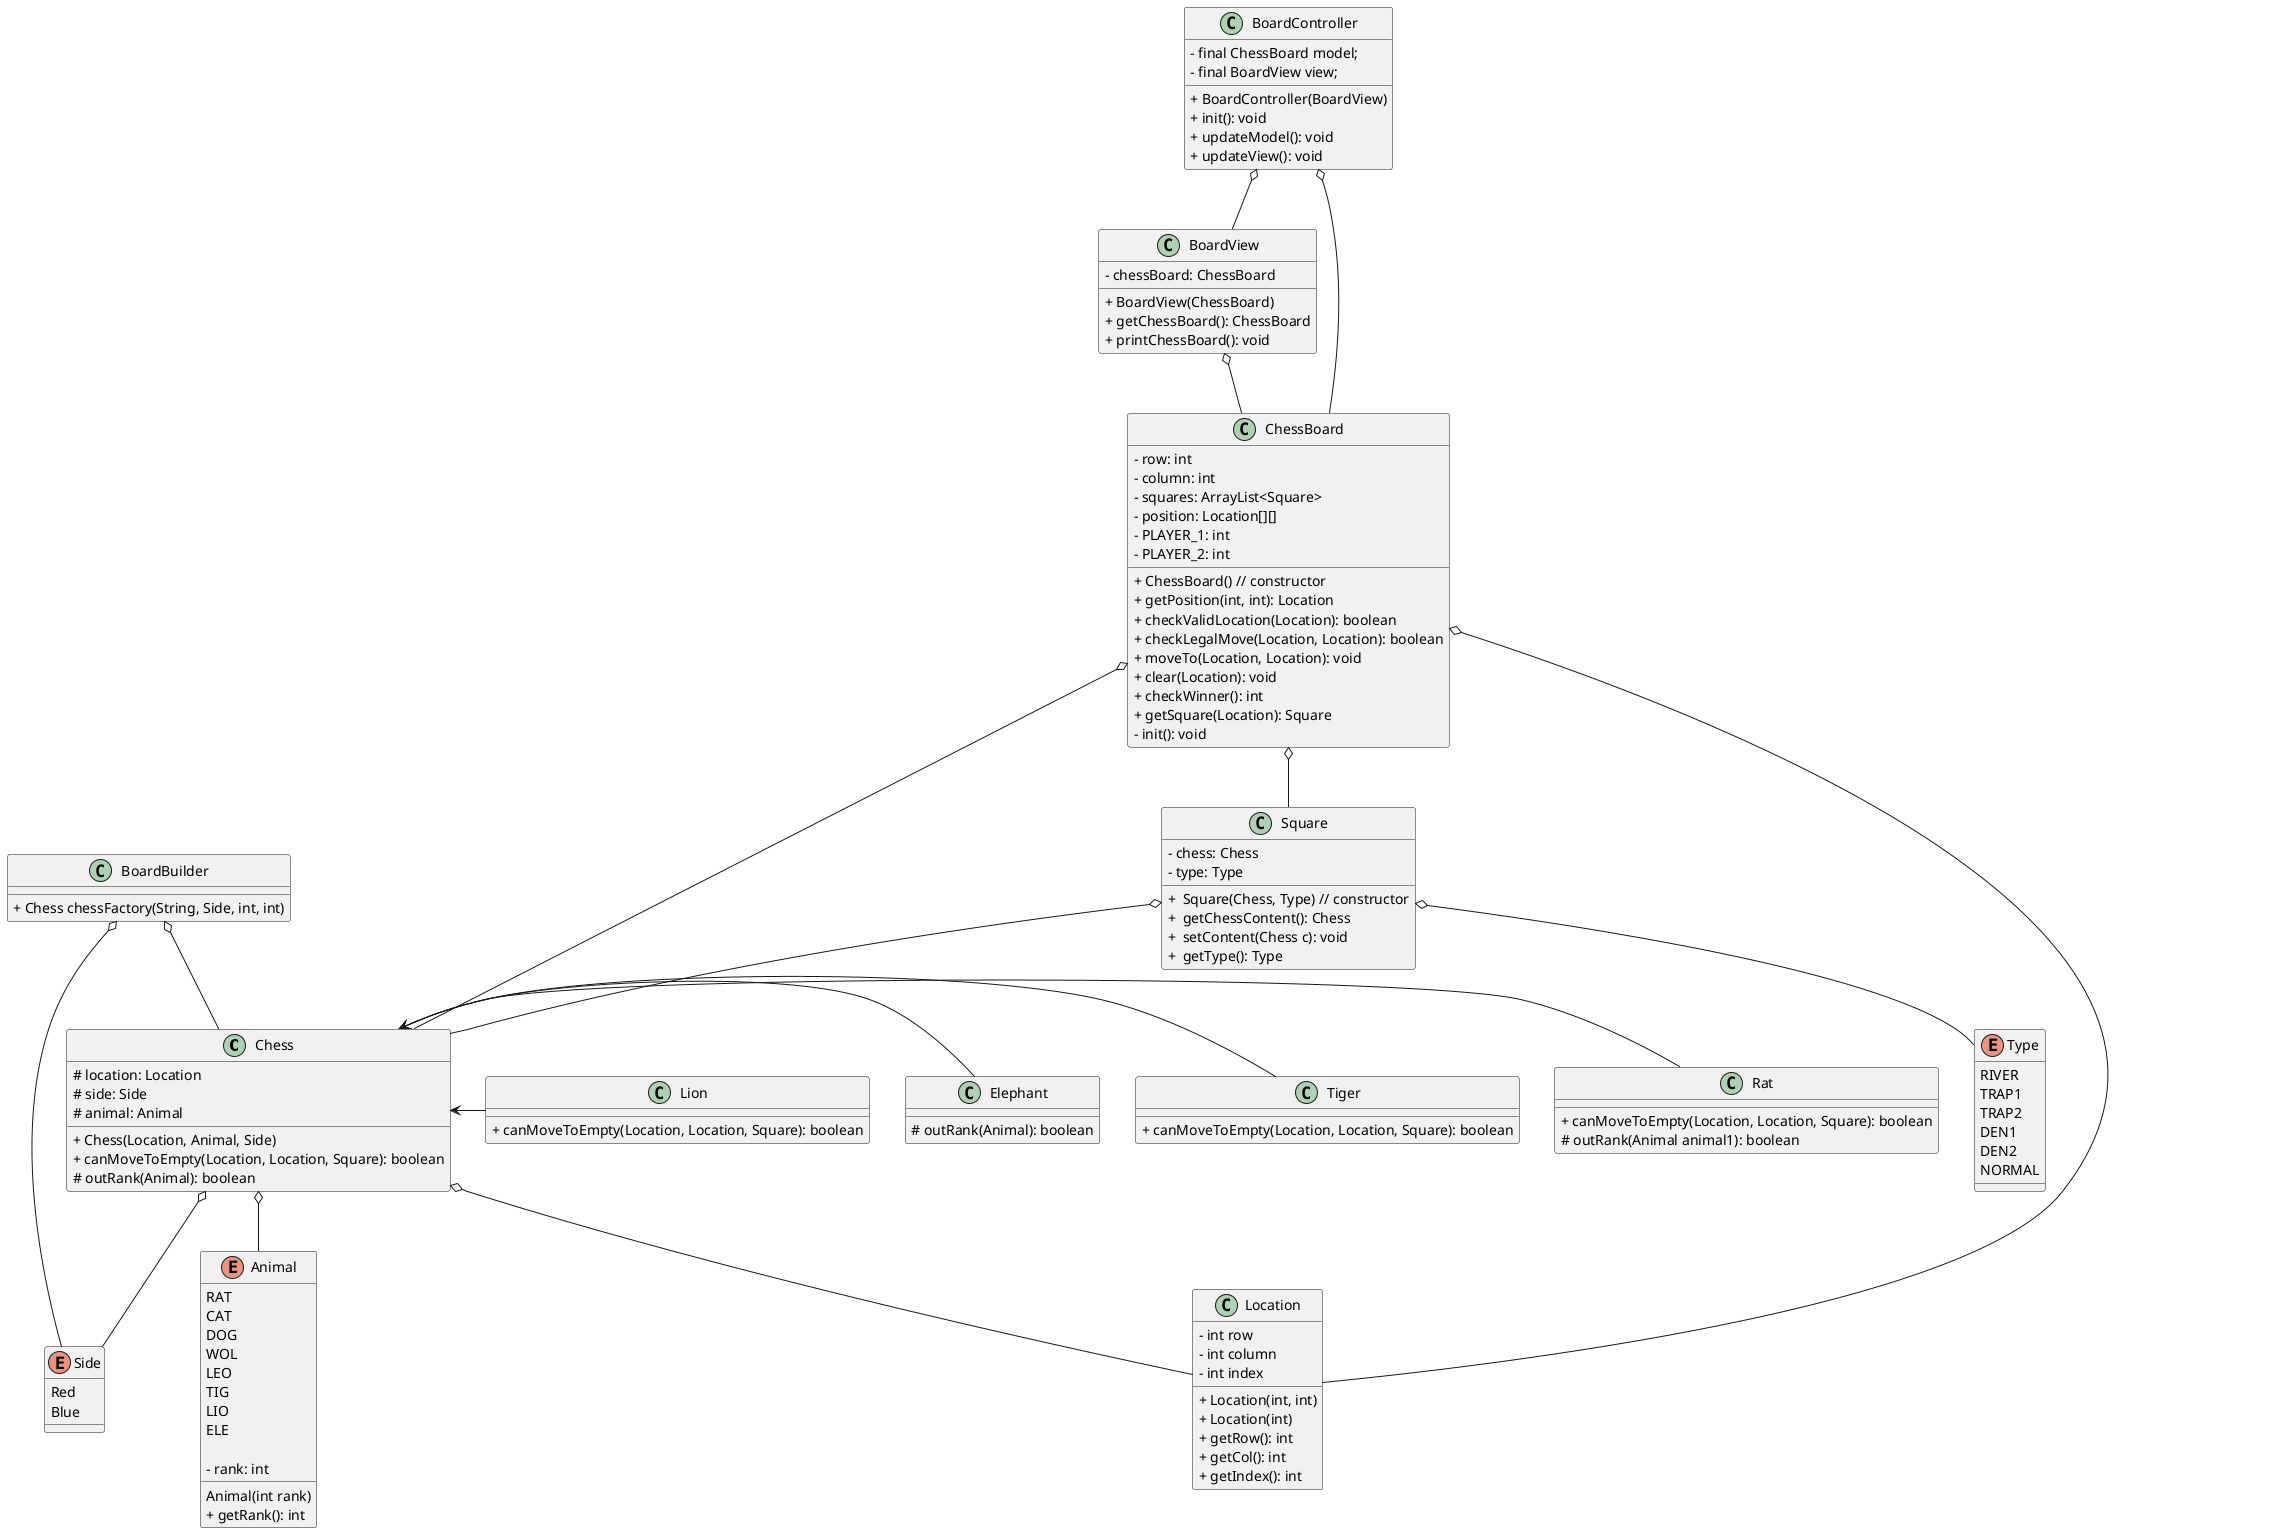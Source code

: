 @startuml

Chess o-- Animal
Chess o-- Side
Chess o-- Location

ChessBoard o-- Location
ChessBoard o-- Chess
ChessBoard o-- Square

Square o-- Type
Square o-- Chess
'
'Chess <- Cat
'Chess <- Dog
Chess <- Elephant
'Chess <- Leopard
Chess <- Lion
Chess <- Rat
Chess <- Tiger
'Chess <- Wolf

BoardView o-- ChessBoard

BoardController o-- ChessBoard
BoardController o-- BoardView

BoardBuilder o-- Side
BoardBuilder o-- Chess

enum Animal{
RAT
CAT
DOG
WOL
LEO
TIG
LIO
ELE

<plain>- rank: int

Animal(int rank)
<plain>+ getRank(): int
}

enum Side{
Red
Blue
}

enum Type {
RIVER
TRAP1
TRAP2
DEN1
DEN2
NORMAL
}

class Square{
<plain>- chess: Chess
<plain>- type: Type

<plain>+  Square(Chess, Type) // constructor
<plain>+  getChessContent(): Chess
<plain>+  setContent(Chess c): void
<plain>+  getType(): Type
}



class Elephant{
<plain># outRank(Animal): boolean
}
'
'class Leopard{
''boolean isValidPath(Location from, Location to)
'}
class Lion{
<plain>+ canMoveToEmpty(Location, Location, Square): boolean
}
class Rat{
<plain>+ canMoveToEmpty(Location, Location, Square): boolean
<plain># outRank(Animal animal1): boolean
}
class Tiger{
<plain>+ canMoveToEmpty(Location, Location, Square): boolean
}
'class Wolf{
''<plain>+ boolean isValidPath(Location from, Location to)
'}

class Chess{
<plain># location: Location
<plain># side: Side
<plain># animal: Animal

<plain>+ Chess(Location, Animal, Side)
<plain>+ canMoveToEmpty(Location, Location, Square): boolean
<plain># outRank(Animal): boolean
}

class ChessBoard{
<plain>- row: int
<plain>- column: int
<plain>- squares: ArrayList<Square>
'// player1 [0][1-8], player2 [1][1-8] 1-8 standing for Rank
<plain>- position: Location[][]
<plain>- PLAYER_1: int
<plain>- PLAYER_2: int

<plain>+ ChessBoard() // constructor
<plain>+ getPosition(int, int): Location
<plain>+ checkValidLocation(Location): boolean
'<plain>+ checkCanCapture(Chess chess, Location location) // 未使用
'<plain>+ boolean checkIsEmpty(Location location) // 未使用
<plain>+ checkLegalMove(Location, Location): boolean 
'<plain>+ boolean checkLegalMove(int index, Location to)
<plain>+ moveTo(Location, Location): void
'<plain>+ void moveTo(int index, Location to)
<plain>+ clear(Location): void 
<plain>+ checkWinner(): int 
'<plain>+ boolean setChess(Chess chess, Location location) // 未使用
'<plain>+ Chess getChess(Location location)
<plain>+ getSquare(Location): Square 
'<plain>+ Square getSquare(int index)
'<plain>+ Set<Move> getLegalMoves(Location location) // 未使用
'<plain>- int location2index(Location location)
'<plain>- Location index2Location(int index)
<plain>- init(): void 
}



class Location{

<plain>- int row
<plain>- int column
<plain>- int index

<plain>+ Location(int, int)
<plain>+ Location(int)
<plain>+ getRow(): int
<plain>+ getCol(): int
<plain>+ getIndex(): int
}

class BoardController{
<plain>- final ChessBoard model;
<plain>- final BoardView view;

<plain>+ BoardController(BoardView)
<plain>+ init(): void
<plain>+ updateModel(): void
<plain>+ updateView(): void
}

class BoardView{

<plain>- chessBoard: ChessBoard

<plain>+ BoardView(ChessBoard)
<plain>+ getChessBoard(): ChessBoard
<plain>+ printChessBoard(): void
}


class BoardBuilder{
<plain>+ Chess chessFactory(String, Side, int, int)
}

@enduml
